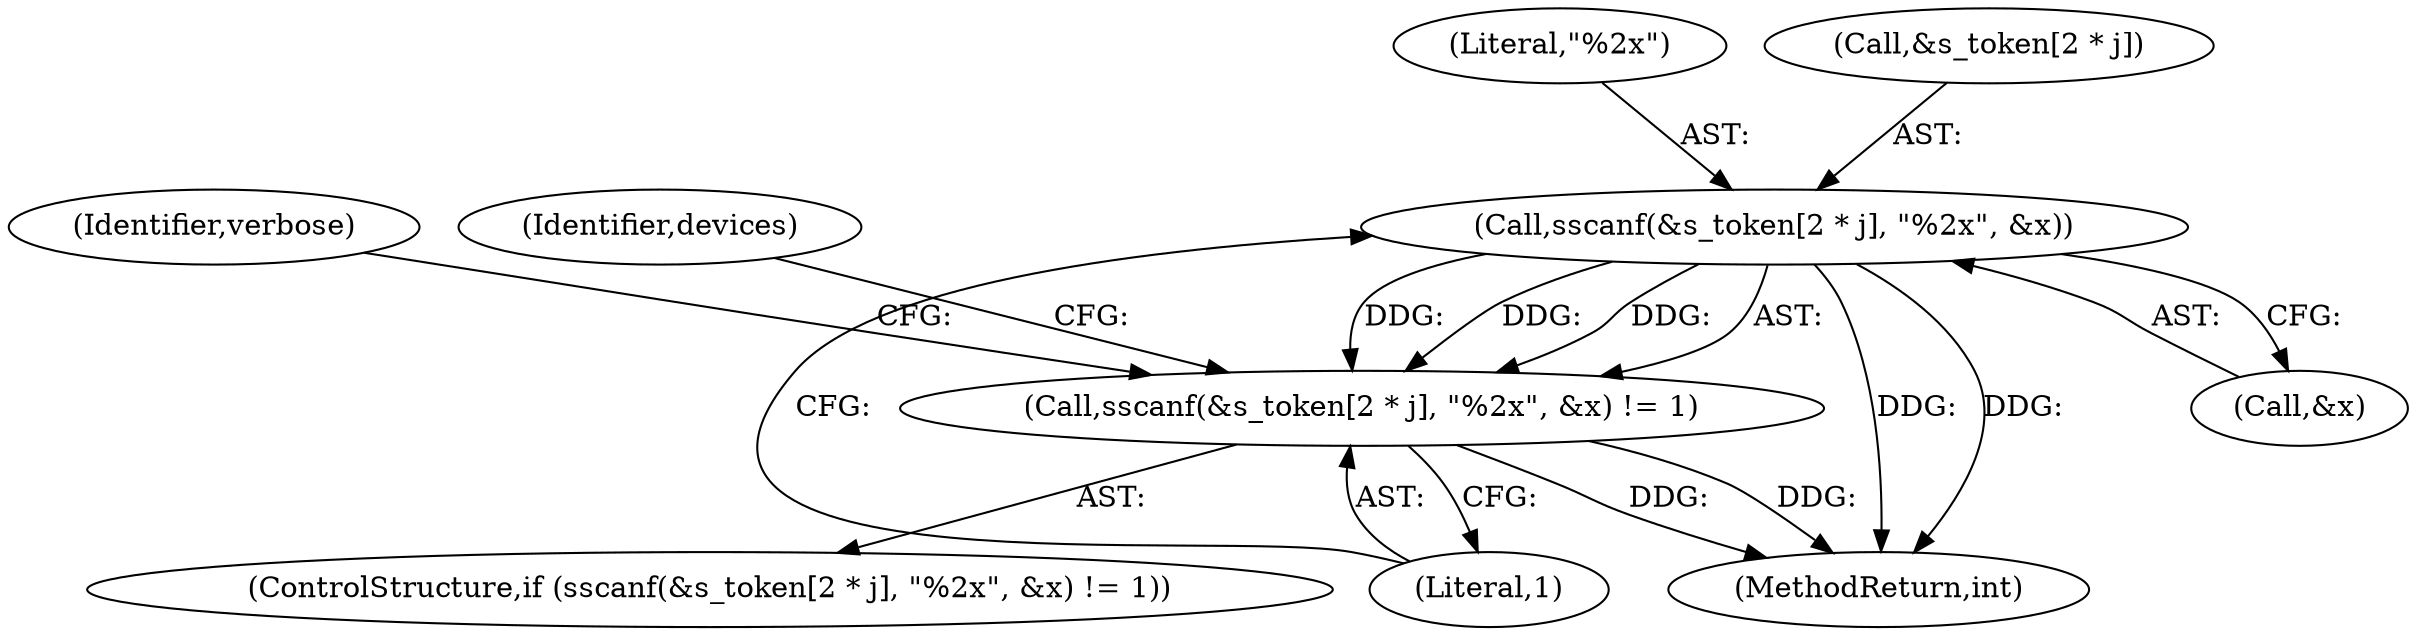 digraph "0_pam-u2f_18b1914e32b74ff52000f10e97067e841e5fff62_1@API" {
"1000625" [label="(Call,sscanf(&s_token[2 * j], \"%2x\", &x))"];
"1000624" [label="(Call,sscanf(&s_token[2 * j], \"%2x\", &x) != 1)"];
"1000625" [label="(Call,sscanf(&s_token[2 * j], \"%2x\", &x))"];
"1000633" [label="(Call,&x)"];
"1000624" [label="(Call,sscanf(&s_token[2 * j], \"%2x\", &x) != 1)"];
"1000638" [label="(Identifier,verbose)"];
"1000732" [label="(MethodReturn,int)"];
"1000632" [label="(Literal,\"%2x\")"];
"1000623" [label="(ControlStructure,if (sscanf(&s_token[2 * j], \"%2x\", &x) != 1))"];
"1000635" [label="(Literal,1)"];
"1000647" [label="(Identifier,devices)"];
"1000626" [label="(Call,&s_token[2 * j])"];
"1000625" -> "1000624"  [label="AST: "];
"1000625" -> "1000633"  [label="CFG: "];
"1000626" -> "1000625"  [label="AST: "];
"1000632" -> "1000625"  [label="AST: "];
"1000633" -> "1000625"  [label="AST: "];
"1000635" -> "1000625"  [label="CFG: "];
"1000625" -> "1000732"  [label="DDG: "];
"1000625" -> "1000732"  [label="DDG: "];
"1000625" -> "1000624"  [label="DDG: "];
"1000625" -> "1000624"  [label="DDG: "];
"1000625" -> "1000624"  [label="DDG: "];
"1000624" -> "1000623"  [label="AST: "];
"1000624" -> "1000635"  [label="CFG: "];
"1000635" -> "1000624"  [label="AST: "];
"1000638" -> "1000624"  [label="CFG: "];
"1000647" -> "1000624"  [label="CFG: "];
"1000624" -> "1000732"  [label="DDG: "];
"1000624" -> "1000732"  [label="DDG: "];
}
